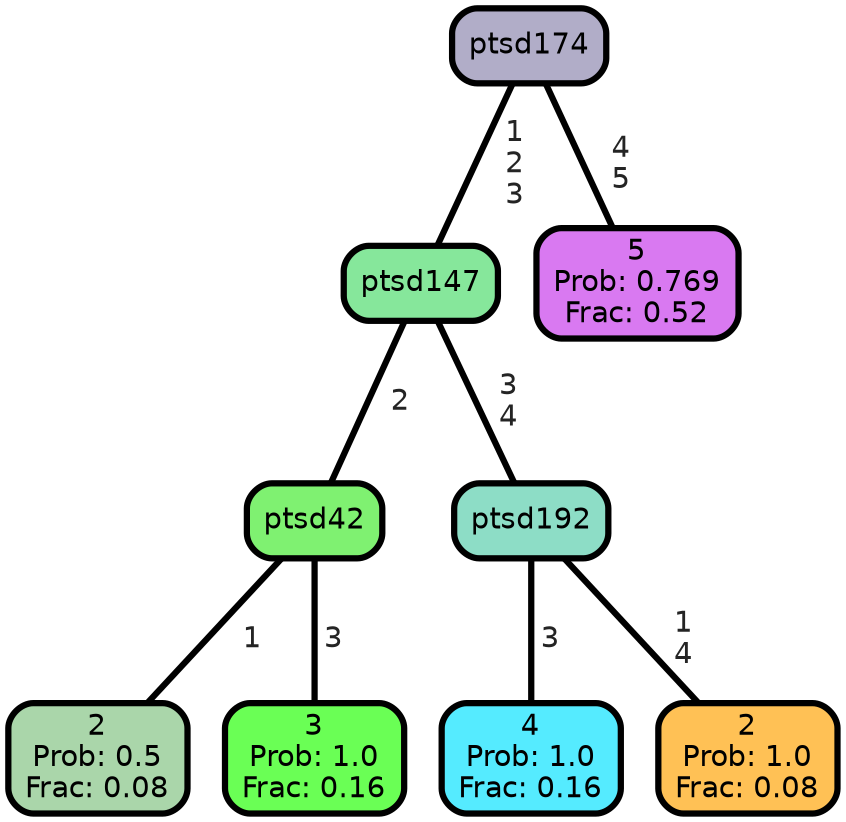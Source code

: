 graph Tree {
node [shape=box, style="filled, rounded",color="black",penwidth="3",fontcolor="black",                 fontname=helvetica] ;
graph [ranksep="0 equally", splines=straight,                 bgcolor=transparent, dpi=200] ;
edge [fontname=helvetica, fontweight=bold,fontcolor=grey14,color=black] ;
0 [label="2
Prob: 0.5
Frac: 0.08", fillcolor="#aad6aa"] ;
1 [label="ptsd42", fillcolor="#7ff171"] ;
2 [label="3
Prob: 1.0
Frac: 0.16", fillcolor="#6aff55"] ;
3 [label="ptsd147", fillcolor="#86e79b"] ;
4 [label="4
Prob: 1.0
Frac: 0.16", fillcolor="#55ebff"] ;
5 [label="ptsd192", fillcolor="#8dddc6"] ;
6 [label="2
Prob: 1.0
Frac: 0.08", fillcolor="#ffc155"] ;
7 [label="ptsd174", fillcolor="#b1adc8"] ;
8 [label="5
Prob: 0.769
Frac: 0.52", fillcolor="#d979f1"] ;
1 -- 0 [label=" 1",penwidth=3] ;
1 -- 2 [label=" 3",penwidth=3] ;
3 -- 1 [label=" 2",penwidth=3] ;
3 -- 5 [label=" 3\n 4",penwidth=3] ;
5 -- 4 [label=" 3",penwidth=3] ;
5 -- 6 [label=" 1\n 4",penwidth=3] ;
7 -- 3 [label=" 1\n 2\n 3",penwidth=3] ;
7 -- 8 [label=" 4\n 5",penwidth=3] ;
{rank = same;}}